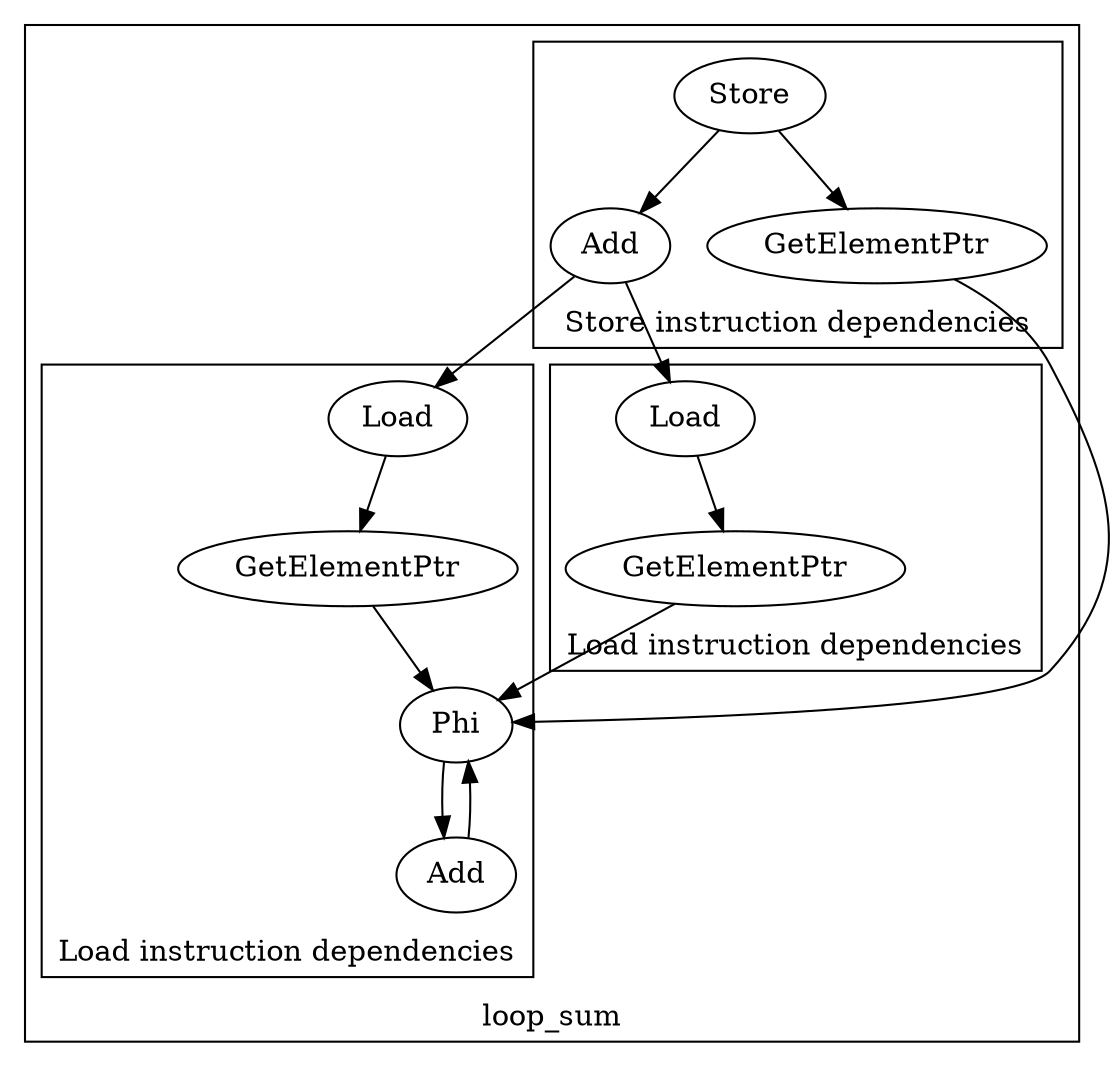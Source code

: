 strict digraph {
subgraph {
subgraph {
loop_sum_13 [label="Load" comment="  %0 = load i32, ptr %arrayidx, align 4, !dbg !27, !tbaa !29"]
loop_sum_13 -> {
loop_sum_12
}
loop_sum_12 [label="GetElementPtr" comment="  %arrayidx = getelementptr inbounds i32, ptr %a, i64 %indvars.iv, !dbg !27"]
loop_sum_12 -> {
loop_sum_10
}
loop_sum_10 [label="Phi" comment="  %indvars.iv = phi i64 [ 0, %for.body.preheader ], [ %indvars.iv.next, %for.body ]"]
loop_sum_10 -> {
loop_sum_19
}
loop_sum_19 [label="Add" comment="  %indvars.iv.next = add nuw nsw i64 %indvars.iv, 1, !dbg !37"]
loop_sum_19 -> {
loop_sum_10
}
loop_sum_10 [label="Phi" comment="  %indvars.iv = phi i64 [ 0, %for.body.preheader ], [ %indvars.iv.next, %for.body ]"]
loop_sum_10 -> {
// Cycle
}
cluster=true
label="Load instruction dependencies"
labelloc=b
}
subgraph {
loop_sum_15 [label="Load" comment="  %1 = load i32, ptr %arrayidx2, align 4, !dbg !33, !tbaa !29"]
loop_sum_15 -> {
loop_sum_14
}
loop_sum_14 [label="GetElementPtr" comment="  %arrayidx2 = getelementptr inbounds i32, ptr %b, i64 %indvars.iv, !dbg !33"]
loop_sum_14 -> {
loop_sum_10
}
loop_sum_10 [label="Phi" comment="  %indvars.iv = phi i64 [ 0, %for.body.preheader ], [ %indvars.iv.next, %for.body ]"]
loop_sum_10 -> {
loop_sum_19
}
loop_sum_19 [label="Add" comment="  %indvars.iv.next = add nuw nsw i64 %indvars.iv, 1, !dbg !37"]
loop_sum_19 -> {
loop_sum_10
}
loop_sum_10 [label="Phi" comment="  %indvars.iv = phi i64 [ 0, %for.body.preheader ], [ %indvars.iv.next, %for.body ]"]
loop_sum_10 -> {
// Cycle
}
cluster=true
label="Load instruction dependencies"
labelloc=b
}
subgraph {
loop_sum_18 [label="Store" comment="  store i32 %add, ptr %arrayidx4, align 4, !dbg !36, !tbaa !29"]
loop_sum_18 -> {
loop_sum_16
loop_sum_17
}
loop_sum_16 [label="Add" comment="  %add = add nsw i32 %1, %0, !dbg !34"]
loop_sum_16 -> {
loop_sum_15
loop_sum_13
}
loop_sum_15 [label="Load" comment="  %1 = load i32, ptr %arrayidx2, align 4, !dbg !33, !tbaa !29"]
loop_sum_15 -> {
loop_sum_14
}
loop_sum_14 [label="GetElementPtr" comment="  %arrayidx2 = getelementptr inbounds i32, ptr %b, i64 %indvars.iv, !dbg !33"]
loop_sum_14 -> {
loop_sum_10
}
loop_sum_10 [label="Phi" comment="  %indvars.iv = phi i64 [ 0, %for.body.preheader ], [ %indvars.iv.next, %for.body ]"]
loop_sum_10 -> {
loop_sum_19
}
loop_sum_19 [label="Add" comment="  %indvars.iv.next = add nuw nsw i64 %indvars.iv, 1, !dbg !37"]
loop_sum_19 -> {
loop_sum_10
}
loop_sum_10 [label="Phi" comment="  %indvars.iv = phi i64 [ 0, %for.body.preheader ], [ %indvars.iv.next, %for.body ]"]
loop_sum_10 -> {
// Cycle
}
loop_sum_13 [label="Load" comment="  %0 = load i32, ptr %arrayidx, align 4, !dbg !27, !tbaa !29"]
loop_sum_13 -> {
loop_sum_12
}
loop_sum_12 [label="GetElementPtr" comment="  %arrayidx = getelementptr inbounds i32, ptr %a, i64 %indvars.iv, !dbg !27"]
loop_sum_12 -> {
loop_sum_10
}
loop_sum_10 [label="Phi" comment="  %indvars.iv = phi i64 [ 0, %for.body.preheader ], [ %indvars.iv.next, %for.body ]"]
loop_sum_10 -> {
loop_sum_19
}
loop_sum_19 [label="Add" comment="  %indvars.iv.next = add nuw nsw i64 %indvars.iv, 1, !dbg !37"]
loop_sum_19 -> {
loop_sum_10
}
loop_sum_10 [label="Phi" comment="  %indvars.iv = phi i64 [ 0, %for.body.preheader ], [ %indvars.iv.next, %for.body ]"]
loop_sum_10 -> {
// Cycle
}
loop_sum_17 [label="GetElementPtr" comment="  %arrayidx4 = getelementptr inbounds i32, ptr %output, i64 %indvars.iv, !dbg !35"]
loop_sum_17 -> {
loop_sum_10
}
loop_sum_10 [label="Phi" comment="  %indvars.iv = phi i64 [ 0, %for.body.preheader ], [ %indvars.iv.next, %for.body ]"]
loop_sum_10 -> {
loop_sum_19
}
loop_sum_19 [label="Add" comment="  %indvars.iv.next = add nuw nsw i64 %indvars.iv, 1, !dbg !37"]
loop_sum_19 -> {
loop_sum_10
}
loop_sum_10 [label="Phi" comment="  %indvars.iv = phi i64 [ 0, %for.body.preheader ], [ %indvars.iv.next, %for.body ]"]
loop_sum_10 -> {
// Cycle
}
cluster=true
label="Store instruction dependencies"
labelloc=b
}
cluster=true
label="loop_sum"
labelloc=b
}
subgraph {
cluster=true
label="llvm.dbg.value"
labelloc=b
}
}
